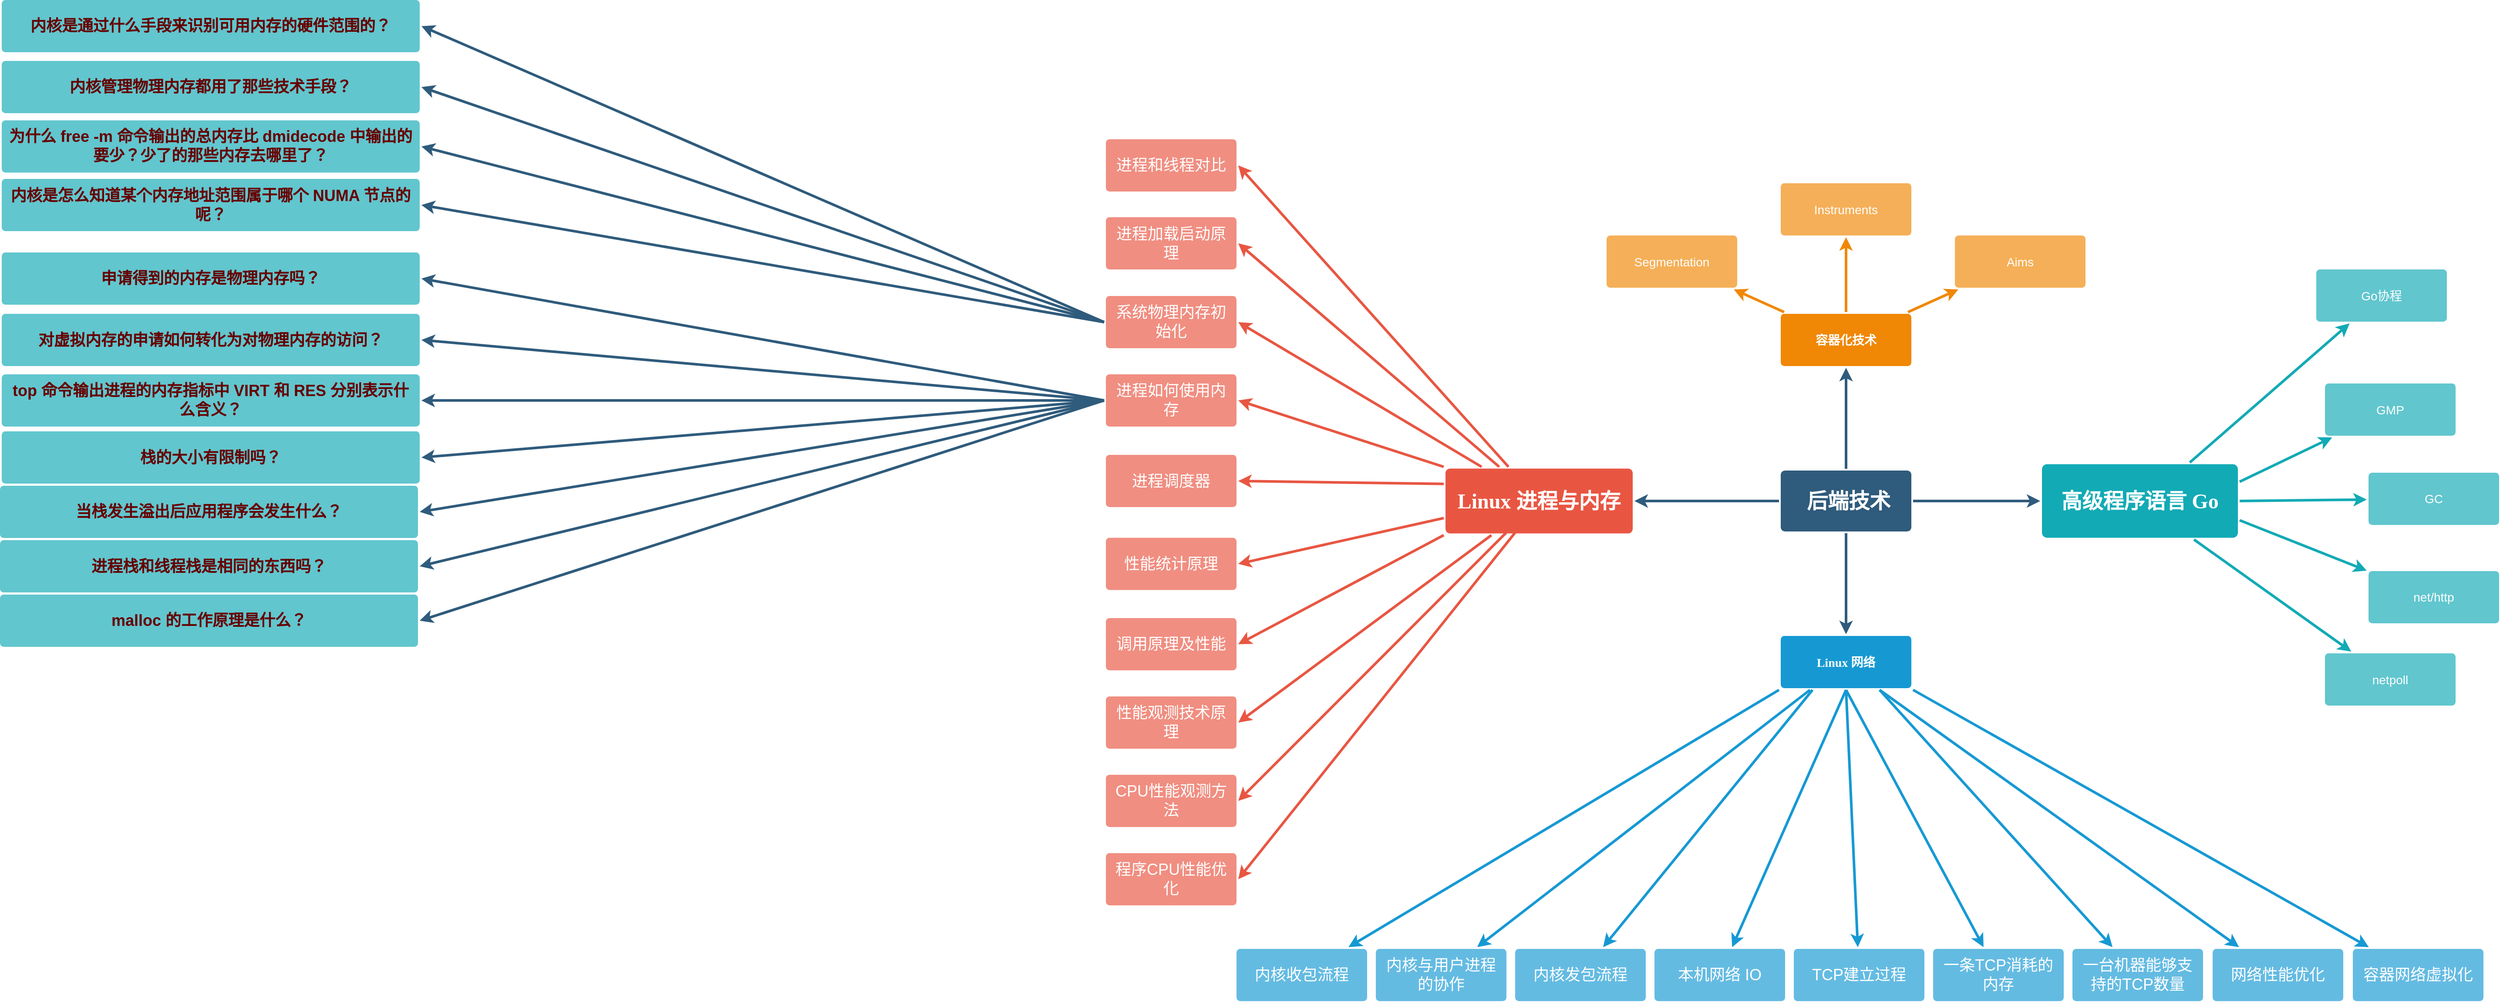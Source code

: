 <mxfile version="25.0.3">
  <diagram id="6a731a19-8d31-9384-78a2-239565b7b9f0" name="Page-1">
    <mxGraphModel dx="4913" dy="2035" grid="1" gridSize="10" guides="1" tooltips="1" connect="1" arrows="1" fold="1" page="1" pageScale="1" pageWidth="1169" pageHeight="827" background="none" math="0" shadow="0">
      <root>
        <mxCell id="0" />
        <mxCell id="1" parent="0" />
        <mxCell id="1745" value="" style="edgeStyle=none;rounded=0;jumpStyle=none;html=1;shadow=0;labelBackgroundColor=none;startArrow=none;startFill=0;endArrow=classic;endFill=1;jettySize=auto;orthogonalLoop=1;strokeColor=#2F5B7C;strokeWidth=3;fontFamily=Helvetica;fontSize=16;fontColor=#23445D;spacing=5;" parent="1" source="1749" target="1764" edge="1">
          <mxGeometry relative="1" as="geometry" />
        </mxCell>
        <mxCell id="1746" value="" style="edgeStyle=none;rounded=0;jumpStyle=none;html=1;shadow=0;labelBackgroundColor=none;startArrow=none;startFill=0;endArrow=classic;endFill=1;jettySize=auto;orthogonalLoop=1;strokeColor=#2F5B7C;strokeWidth=3;fontFamily=Helvetica;fontSize=16;fontColor=#23445D;spacing=5;" parent="1" source="1749" target="1771" edge="1">
          <mxGeometry relative="1" as="geometry" />
        </mxCell>
        <mxCell id="1747" value="" style="edgeStyle=none;rounded=0;jumpStyle=none;html=1;shadow=0;labelBackgroundColor=none;startArrow=none;startFill=0;endArrow=classic;endFill=1;jettySize=auto;orthogonalLoop=1;strokeColor=#2F5B7C;strokeWidth=3;fontFamily=Helvetica;fontSize=16;fontColor=#23445D;spacing=5;" parent="1" source="1749" target="1760" edge="1">
          <mxGeometry relative="1" as="geometry" />
        </mxCell>
        <mxCell id="1748" value="" style="edgeStyle=none;rounded=0;jumpStyle=none;html=1;shadow=0;labelBackgroundColor=none;startArrow=none;startFill=0;endArrow=classic;endFill=1;jettySize=auto;orthogonalLoop=1;strokeColor=#2F5B7C;strokeWidth=3;fontFamily=Helvetica;fontSize=16;fontColor=#23445D;spacing=5;" parent="1" source="1749" target="1753" edge="1">
          <mxGeometry relative="1" as="geometry" />
        </mxCell>
        <mxCell id="1749" value="&lt;span style=&quot;font-family: Tahoma; text-wrap-mode: nowrap;&quot;&gt;&lt;font style=&quot;font-size: 24px;&quot;&gt;&amp;nbsp;后端技术&lt;/font&gt;&lt;/span&gt;" style="rounded=1;whiteSpace=wrap;html=1;shadow=0;labelBackgroundColor=none;strokeColor=none;strokeWidth=3;fillColor=#2F5B7C;fontFamily=Helvetica;fontSize=16;fontColor=#FFFFFF;align=center;fontStyle=1;spacing=5;arcSize=7;perimeterSpacing=2;" parent="1" vertex="1">
          <mxGeometry x="495" y="380.5" width="150" height="70" as="geometry" />
        </mxCell>
        <mxCell id="1750" value="" style="edgeStyle=none;rounded=1;jumpStyle=none;html=1;shadow=0;labelBackgroundColor=none;startArrow=none;startFill=0;jettySize=auto;orthogonalLoop=1;strokeColor=#E85642;strokeWidth=3;fontFamily=Helvetica;fontSize=14;fontColor=#FFFFFF;spacing=5;fontStyle=1;fillColor=#b0e3e6;entryX=1;entryY=0.5;entryDx=0;entryDy=0;" parent="1" source="1753" target="1756" edge="1">
          <mxGeometry relative="1" as="geometry" />
        </mxCell>
        <mxCell id="1751" value="" style="edgeStyle=none;rounded=1;jumpStyle=none;html=1;shadow=0;labelBackgroundColor=none;startArrow=none;startFill=0;jettySize=auto;orthogonalLoop=1;strokeColor=#E85642;strokeWidth=3;fontFamily=Helvetica;fontSize=14;fontColor=#FFFFFF;spacing=5;fontStyle=1;fillColor=#b0e3e6;entryX=1;entryY=0.5;entryDx=0;entryDy=0;" parent="1" source="1753" target="1755" edge="1">
          <mxGeometry relative="1" as="geometry" />
        </mxCell>
        <mxCell id="1752" value="" style="edgeStyle=none;rounded=1;jumpStyle=none;html=1;shadow=0;labelBackgroundColor=none;startArrow=none;startFill=0;jettySize=auto;orthogonalLoop=1;strokeColor=#E85642;strokeWidth=3;fontFamily=Helvetica;fontSize=14;fontColor=#FFFFFF;spacing=5;fontStyle=1;fillColor=#b0e3e6;entryX=1;entryY=0.5;entryDx=0;entryDy=0;" parent="1" source="1753" target="1754" edge="1">
          <mxGeometry relative="1" as="geometry" />
        </mxCell>
        <mxCell id="1753" value="&lt;span style=&quot;font-family: Tahoma; text-wrap-mode: nowrap;&quot;&gt;&lt;font style=&quot;font-size: 24px;&quot;&gt;Linux 进程与内存&lt;/font&gt;&lt;/span&gt;" style="rounded=1;whiteSpace=wrap;html=1;shadow=0;labelBackgroundColor=none;strokeColor=none;strokeWidth=3;fillColor=#e85642;fontFamily=Helvetica;fontSize=14;fontColor=#FFFFFF;align=center;spacing=5;fontStyle=1;arcSize=7;perimeterSpacing=2;" parent="1" vertex="1">
          <mxGeometry x="110" y="378.25" width="215" height="74.5" as="geometry" />
        </mxCell>
        <mxCell id="1754" value="&lt;font style=&quot;font-size: 18px;&quot;&gt;系统物理内存初始化&lt;/font&gt;" style="rounded=1;whiteSpace=wrap;html=1;shadow=0;labelBackgroundColor=none;strokeColor=none;strokeWidth=3;fillColor=#f08e81;fontFamily=Helvetica;fontSize=14;fontColor=#FFFFFF;align=center;spacing=5;fontStyle=0;arcSize=7;perimeterSpacing=2;" parent="1" vertex="1">
          <mxGeometry x="-280" y="180" width="150" height="60" as="geometry" />
        </mxCell>
        <mxCell id="1755" value="&lt;font style=&quot;font-size: 18px;&quot;&gt;进程加载启动原理&lt;/font&gt;" style="rounded=1;whiteSpace=wrap;html=1;shadow=0;labelBackgroundColor=none;strokeColor=none;strokeWidth=3;fillColor=#f08e81;fontFamily=Helvetica;fontSize=14;fontColor=#FFFFFF;align=center;spacing=5;fontStyle=0;arcSize=7;perimeterSpacing=2;" parent="1" vertex="1">
          <mxGeometry x="-280" y="89.5" width="150" height="60" as="geometry" />
        </mxCell>
        <mxCell id="1756" value="&lt;font style=&quot;font-size: 18px;&quot;&gt;进程和线程对比&lt;/font&gt;" style="rounded=1;whiteSpace=wrap;html=1;shadow=0;labelBackgroundColor=none;strokeColor=none;strokeWidth=3;fillColor=#f08e81;fontFamily=Helvetica;fontSize=14;fontColor=#FFFFFF;align=center;spacing=5;fontStyle=0;arcSize=7;perimeterSpacing=2;" parent="1" vertex="1">
          <mxGeometry x="-280" width="150" height="60" as="geometry" />
        </mxCell>
        <mxCell id="1757" value="" style="edgeStyle=none;rounded=0;jumpStyle=none;html=1;shadow=0;labelBackgroundColor=none;startArrow=none;startFill=0;endArrow=classic;endFill=1;jettySize=auto;orthogonalLoop=1;strokeColor=#1699D3;strokeWidth=3;fontFamily=Helvetica;fontSize=14;fontColor=#FFFFFF;spacing=5;exitX=0;exitY=1;exitDx=0;exitDy=0;" parent="1" source="1760" target="1763" edge="1">
          <mxGeometry relative="1" as="geometry" />
        </mxCell>
        <mxCell id="1758" value="" style="edgeStyle=none;rounded=0;jumpStyle=none;html=1;shadow=0;labelBackgroundColor=none;startArrow=none;startFill=0;endArrow=classic;endFill=1;jettySize=auto;orthogonalLoop=1;strokeColor=#1699D3;strokeWidth=3;fontFamily=Helvetica;fontSize=14;fontColor=#FFFFFF;spacing=5;" parent="1" source="1760" target="1762" edge="1">
          <mxGeometry relative="1" as="geometry" />
        </mxCell>
        <mxCell id="1759" value="" style="edgeStyle=none;rounded=0;jumpStyle=none;html=1;shadow=0;labelBackgroundColor=none;startArrow=none;startFill=0;endArrow=classic;endFill=1;jettySize=auto;orthogonalLoop=1;strokeColor=#1699D3;strokeWidth=3;fontFamily=Helvetica;fontSize=14;fontColor=#FFFFFF;spacing=5;exitX=0.25;exitY=1;exitDx=0;exitDy=0;" parent="1" source="1760" target="1761" edge="1">
          <mxGeometry relative="1" as="geometry" />
        </mxCell>
        <mxCell id="1760" value="&lt;span style=&quot;font-family: Tahoma; text-wrap-mode: nowrap;&quot;&gt;Linux 网络&lt;/span&gt;" style="rounded=1;whiteSpace=wrap;html=1;shadow=0;labelBackgroundColor=none;strokeColor=none;strokeWidth=3;fillColor=#1699d3;fontFamily=Helvetica;fontSize=14;fontColor=#FFFFFF;align=center;spacing=5;fontStyle=1;arcSize=7;perimeterSpacing=2;" parent="1" vertex="1">
          <mxGeometry x="495" y="570.5" width="150" height="60" as="geometry" />
        </mxCell>
        <mxCell id="1761" value="&lt;span style=&quot;font-size: 18px;&quot;&gt;内核发包流程&lt;/span&gt;" style="rounded=1;whiteSpace=wrap;html=1;shadow=0;labelBackgroundColor=none;strokeColor=none;strokeWidth=3;fillColor=#64bbe2;fontFamily=Helvetica;fontSize=14;fontColor=#FFFFFF;align=center;spacing=5;arcSize=7;perimeterSpacing=2;" parent="1" vertex="1">
          <mxGeometry x="190" y="930" width="150" height="60" as="geometry" />
        </mxCell>
        <mxCell id="1762" value="&lt;font style=&quot;font-size: 18px;&quot;&gt;内核与用户进程的协作&lt;/font&gt;" style="rounded=1;whiteSpace=wrap;html=1;shadow=0;labelBackgroundColor=none;strokeColor=none;strokeWidth=3;fillColor=#64bbe2;fontFamily=Helvetica;fontSize=14;fontColor=#FFFFFF;align=center;spacing=5;arcSize=7;perimeterSpacing=2;" parent="1" vertex="1">
          <mxGeometry x="30" y="930" width="150" height="60" as="geometry" />
        </mxCell>
        <mxCell id="1763" value="&lt;span style=&quot;font-size: 18px;&quot;&gt;内核收包流程&lt;/span&gt;" style="rounded=1;whiteSpace=wrap;html=1;shadow=0;labelBackgroundColor=none;strokeColor=none;strokeWidth=3;fillColor=#64bbe2;fontFamily=Helvetica;fontSize=14;fontColor=#FFFFFF;align=center;spacing=5;arcSize=7;perimeterSpacing=2;" parent="1" vertex="1">
          <mxGeometry x="-130" y="930" width="150" height="60" as="geometry" />
        </mxCell>
        <mxCell id="1764" value="&lt;span style=&quot;font-family: Tahoma; text-wrap-mode: nowrap;&quot;&gt;容器化技术&lt;/span&gt;" style="rounded=1;whiteSpace=wrap;html=1;shadow=0;labelBackgroundColor=none;strokeColor=none;strokeWidth=3;fillColor=#F08705;fontFamily=Helvetica;fontSize=14;fontColor=#FFFFFF;align=center;spacing=5;fontStyle=1;arcSize=7;perimeterSpacing=2;" parent="1" vertex="1">
          <mxGeometry x="495" y="200.5" width="150" height="60" as="geometry" />
        </mxCell>
        <mxCell id="1765" value="Aims&lt;br&gt;" style="rounded=1;whiteSpace=wrap;html=1;shadow=0;labelBackgroundColor=none;strokeColor=none;strokeWidth=3;fillColor=#f5af58;fontFamily=Helvetica;fontSize=14;fontColor=#FFFFFF;align=center;spacing=5;arcSize=7;perimeterSpacing=2;" parent="1" vertex="1">
          <mxGeometry x="695" y="110.5" width="150" height="60" as="geometry" />
        </mxCell>
        <mxCell id="1766" value="" style="edgeStyle=none;rounded=0;jumpStyle=none;html=1;shadow=0;labelBackgroundColor=none;startArrow=none;startFill=0;endArrow=classic;endFill=1;jettySize=auto;orthogonalLoop=1;strokeColor=#F08705;strokeWidth=3;fontFamily=Helvetica;fontSize=14;fontColor=#FFFFFF;spacing=5;" parent="1" source="1764" target="1765" edge="1">
          <mxGeometry relative="1" as="geometry" />
        </mxCell>
        <mxCell id="1767" value="Instruments" style="rounded=1;whiteSpace=wrap;html=1;shadow=0;labelBackgroundColor=none;strokeColor=none;strokeWidth=3;fillColor=#f5af58;fontFamily=Helvetica;fontSize=14;fontColor=#FFFFFF;align=center;spacing=5;arcSize=7;perimeterSpacing=2;" parent="1" vertex="1">
          <mxGeometry x="495" y="50.5" width="150" height="60" as="geometry" />
        </mxCell>
        <mxCell id="1768" value="" style="edgeStyle=none;rounded=0;jumpStyle=none;html=1;shadow=0;labelBackgroundColor=none;startArrow=none;startFill=0;endArrow=classic;endFill=1;jettySize=auto;orthogonalLoop=1;strokeColor=#F08705;strokeWidth=3;fontFamily=Helvetica;fontSize=14;fontColor=#FFFFFF;spacing=5;" parent="1" source="1764" target="1767" edge="1">
          <mxGeometry relative="1" as="geometry" />
        </mxCell>
        <mxCell id="1769" value="Segmentation" style="rounded=1;whiteSpace=wrap;html=1;shadow=0;labelBackgroundColor=none;strokeColor=none;strokeWidth=3;fillColor=#f5af58;fontFamily=Helvetica;fontSize=14;fontColor=#FFFFFF;align=center;spacing=5;arcSize=7;perimeterSpacing=2;" parent="1" vertex="1">
          <mxGeometry x="295" y="110.5" width="150" height="60" as="geometry" />
        </mxCell>
        <mxCell id="1770" value="" style="edgeStyle=none;rounded=0;jumpStyle=none;html=1;shadow=0;labelBackgroundColor=none;startArrow=none;startFill=0;endArrow=classic;endFill=1;jettySize=auto;orthogonalLoop=1;strokeColor=#F08705;strokeWidth=3;fontFamily=Helvetica;fontSize=14;fontColor=#FFFFFF;spacing=5;" parent="1" source="1764" target="1769" edge="1">
          <mxGeometry relative="1" as="geometry" />
        </mxCell>
        <mxCell id="1771" value="&lt;span style=&quot;font-family: Tahoma; text-wrap-mode: nowrap;&quot;&gt;&lt;font style=&quot;font-size: 24px;&quot;&gt;高级程序语言 Go&lt;/font&gt;&lt;/span&gt;" style="rounded=1;whiteSpace=wrap;html=1;shadow=0;labelBackgroundColor=none;strokeColor=none;strokeWidth=3;fillColor=#12aab5;fontFamily=Helvetica;fontSize=14;fontColor=#FFFFFF;align=center;spacing=5;fontStyle=1;arcSize=7;perimeterSpacing=2;" parent="1" vertex="1">
          <mxGeometry x="795" y="373.25" width="225" height="84.5" as="geometry" />
        </mxCell>
        <mxCell id="1772" value="netpoll" style="rounded=1;whiteSpace=wrap;html=1;shadow=0;labelBackgroundColor=none;strokeColor=none;strokeWidth=3;fillColor=#61c6ce;fontFamily=Helvetica;fontSize=14;fontColor=#FFFFFF;align=center;spacing=5;fontStyle=0;arcSize=7;perimeterSpacing=2;" parent="1" vertex="1">
          <mxGeometry x="1120" y="590.5" width="150" height="60" as="geometry" />
        </mxCell>
        <mxCell id="1773" value="" style="edgeStyle=none;rounded=1;jumpStyle=none;html=1;shadow=0;labelBackgroundColor=none;startArrow=none;startFill=0;jettySize=auto;orthogonalLoop=1;strokeColor=#12AAB5;strokeWidth=3;fontFamily=Helvetica;fontSize=14;fontColor=#FFFFFF;spacing=5;fontStyle=1;fillColor=#b0e3e6;" parent="1" source="1771" target="1772" edge="1">
          <mxGeometry relative="1" as="geometry" />
        </mxCell>
        <mxCell id="1774" value="net/http" style="rounded=1;whiteSpace=wrap;html=1;shadow=0;labelBackgroundColor=none;strokeColor=none;strokeWidth=3;fillColor=#61c6ce;fontFamily=Helvetica;fontSize=14;fontColor=#FFFFFF;align=center;spacing=5;fontStyle=0;arcSize=7;perimeterSpacing=2;" parent="1" vertex="1">
          <mxGeometry x="1170" y="496" width="150" height="60" as="geometry" />
        </mxCell>
        <mxCell id="1775" value="" style="edgeStyle=none;rounded=1;jumpStyle=none;html=1;shadow=0;labelBackgroundColor=none;startArrow=none;startFill=0;jettySize=auto;orthogonalLoop=1;strokeColor=#12AAB5;strokeWidth=3;fontFamily=Helvetica;fontSize=14;fontColor=#FFFFFF;spacing=5;fontStyle=1;fillColor=#b0e3e6;exitX=1;exitY=0.75;exitDx=0;exitDy=0;" parent="1" source="1771" target="1774" edge="1">
          <mxGeometry relative="1" as="geometry">
            <mxPoint x="1122.0" y="494.926" as="sourcePoint" />
          </mxGeometry>
        </mxCell>
        <mxCell id="1776" value="GC" style="rounded=1;whiteSpace=wrap;html=1;shadow=0;labelBackgroundColor=none;strokeColor=none;strokeWidth=3;fillColor=#61c6ce;fontFamily=Helvetica;fontSize=14;fontColor=#FFFFFF;align=center;spacing=5;fontStyle=0;arcSize=7;perimeterSpacing=2;" parent="1" vertex="1">
          <mxGeometry x="1170" y="383" width="150" height="60" as="geometry" />
        </mxCell>
        <mxCell id="1777" value="" style="edgeStyle=none;rounded=1;jumpStyle=none;html=1;shadow=0;labelBackgroundColor=none;startArrow=none;startFill=0;jettySize=auto;orthogonalLoop=1;strokeColor=#12AAB5;strokeWidth=3;fontFamily=Helvetica;fontSize=14;fontColor=#FFFFFF;spacing=5;fontStyle=1;fillColor=#b0e3e6;exitX=1;exitY=0.5;exitDx=0;exitDy=0;" parent="1" source="1771" target="1776" edge="1">
          <mxGeometry relative="1" as="geometry">
            <mxPoint x="1122.0" y="437.074" as="sourcePoint" />
          </mxGeometry>
        </mxCell>
        <mxCell id="1778" value="GMP" style="rounded=1;whiteSpace=wrap;html=1;shadow=0;labelBackgroundColor=none;strokeColor=none;strokeWidth=3;fillColor=#61c6ce;fontFamily=Helvetica;fontSize=14;fontColor=#FFFFFF;align=center;spacing=5;fontStyle=0;arcSize=7;perimeterSpacing=2;" parent="1" vertex="1">
          <mxGeometry x="1120" y="280.5" width="150" height="60" as="geometry" />
        </mxCell>
        <mxCell id="1779" value="" style="edgeStyle=none;rounded=1;jumpStyle=none;html=1;shadow=0;labelBackgroundColor=none;startArrow=none;startFill=0;jettySize=auto;orthogonalLoop=1;strokeColor=#12AAB5;strokeWidth=3;fontFamily=Helvetica;fontSize=14;fontColor=#FFFFFF;spacing=5;fontStyle=1;fillColor=#b0e3e6;exitX=1;exitY=0.25;exitDx=0;exitDy=0;" parent="1" source="1771" target="1778" edge="1">
          <mxGeometry relative="1" as="geometry" />
        </mxCell>
        <mxCell id="ZJ1f1XoCF6sj-RpURzjW-1779" value="&lt;font style=&quot;font-size: 18px;&quot;&gt;进程如何使用内存&lt;/font&gt;" style="rounded=1;whiteSpace=wrap;html=1;shadow=0;labelBackgroundColor=none;strokeColor=none;strokeWidth=3;fillColor=#f08e81;fontFamily=Helvetica;fontSize=14;fontColor=#FFFFFF;align=center;spacing=5;fontStyle=0;arcSize=7;perimeterSpacing=2;" parent="1" vertex="1">
          <mxGeometry x="-280" y="270" width="150" height="60" as="geometry" />
        </mxCell>
        <mxCell id="ZJ1f1XoCF6sj-RpURzjW-1781" value="" style="edgeStyle=none;rounded=1;jumpStyle=none;html=1;shadow=0;labelBackgroundColor=none;startArrow=none;startFill=0;jettySize=auto;orthogonalLoop=1;strokeColor=#E85642;strokeWidth=3;fontFamily=Helvetica;fontSize=14;fontColor=#FFFFFF;spacing=5;fontStyle=1;fillColor=#b0e3e6;entryX=1;entryY=0.5;entryDx=0;entryDy=0;exitX=0;exitY=0;exitDx=0;exitDy=0;" parent="1" source="1753" target="ZJ1f1XoCF6sj-RpURzjW-1779" edge="1">
          <mxGeometry relative="1" as="geometry">
            <mxPoint x="103.0" y="388" as="sourcePoint" />
            <mxPoint x="52" y="386.5" as="targetPoint" />
          </mxGeometry>
        </mxCell>
        <mxCell id="ZJ1f1XoCF6sj-RpURzjW-1782" value="&lt;font style=&quot;font-size: 18px;&quot;&gt;进程调度器&lt;/font&gt;" style="rounded=1;whiteSpace=wrap;html=1;shadow=0;labelBackgroundColor=none;strokeColor=none;strokeWidth=3;fillColor=#f08e81;fontFamily=Helvetica;fontSize=14;fontColor=#FFFFFF;align=center;spacing=5;fontStyle=0;arcSize=7;perimeterSpacing=2;" parent="1" vertex="1">
          <mxGeometry x="-280" y="362.5" width="150" height="60" as="geometry" />
        </mxCell>
        <mxCell id="ZJ1f1XoCF6sj-RpURzjW-1783" value="" style="edgeStyle=none;rounded=1;jumpStyle=none;html=1;shadow=0;labelBackgroundColor=none;startArrow=none;startFill=0;jettySize=auto;orthogonalLoop=1;strokeColor=#E85642;strokeWidth=3;fontFamily=Helvetica;fontSize=14;fontColor=#FFFFFF;spacing=5;fontStyle=1;fillColor=#b0e3e6;entryX=1;entryY=0.5;entryDx=0;entryDy=0;exitX=0;exitY=0.25;exitDx=0;exitDy=0;" parent="1" source="1753" target="ZJ1f1XoCF6sj-RpURzjW-1782" edge="1">
          <mxGeometry relative="1" as="geometry">
            <mxPoint x="103.0" y="407.625" as="sourcePoint" />
            <mxPoint x="52" y="483.5" as="targetPoint" />
          </mxGeometry>
        </mxCell>
        <mxCell id="ZJ1f1XoCF6sj-RpURzjW-1784" value="&lt;font style=&quot;font-size: 18px;&quot;&gt;性能统计原理&lt;/font&gt;" style="rounded=1;whiteSpace=wrap;html=1;shadow=0;labelBackgroundColor=none;strokeColor=none;strokeWidth=3;fillColor=#f08e81;fontFamily=Helvetica;fontSize=14;fontColor=#FFFFFF;align=center;spacing=5;fontStyle=0;arcSize=7;perimeterSpacing=2;" parent="1" vertex="1">
          <mxGeometry x="-280" y="457.75" width="150" height="60" as="geometry" />
        </mxCell>
        <mxCell id="ZJ1f1XoCF6sj-RpURzjW-1785" value="" style="edgeStyle=none;rounded=1;jumpStyle=none;html=1;shadow=0;labelBackgroundColor=none;startArrow=none;startFill=0;jettySize=auto;orthogonalLoop=1;strokeColor=#E85642;strokeWidth=3;fontFamily=Helvetica;fontSize=14;fontColor=#FFFFFF;spacing=5;fontStyle=1;fillColor=#b0e3e6;entryX=1;entryY=0.5;entryDx=0;entryDy=0;exitX=0;exitY=0.75;exitDx=0;exitDy=0;" parent="1" source="1753" target="ZJ1f1XoCF6sj-RpURzjW-1784" edge="1">
          <mxGeometry relative="1" as="geometry">
            <mxPoint x="103.0" y="446.875" as="sourcePoint" />
            <mxPoint x="52" y="573" as="targetPoint" />
          </mxGeometry>
        </mxCell>
        <mxCell id="ZJ1f1XoCF6sj-RpURzjW-1786" value="&lt;font style=&quot;font-size: 18px;&quot;&gt;调用原理及性能&lt;/font&gt;" style="rounded=1;whiteSpace=wrap;html=1;shadow=0;labelBackgroundColor=none;strokeColor=none;strokeWidth=3;fillColor=#f08e81;fontFamily=Helvetica;fontSize=14;fontColor=#FFFFFF;align=center;spacing=5;fontStyle=0;arcSize=7;perimeterSpacing=2;" parent="1" vertex="1">
          <mxGeometry x="-280" y="550" width="150" height="60" as="geometry" />
        </mxCell>
        <mxCell id="ZJ1f1XoCF6sj-RpURzjW-1787" value="" style="edgeStyle=none;rounded=1;jumpStyle=none;html=1;shadow=0;labelBackgroundColor=none;startArrow=none;startFill=0;jettySize=auto;orthogonalLoop=1;strokeColor=#E85642;strokeWidth=3;fontFamily=Helvetica;fontSize=14;fontColor=#FFFFFF;spacing=5;fontStyle=1;fillColor=#b0e3e6;entryX=1;entryY=0.5;entryDx=0;entryDy=0;exitX=0;exitY=1;exitDx=0;exitDy=0;" parent="1" source="1753" target="ZJ1f1XoCF6sj-RpURzjW-1786" edge="1">
          <mxGeometry relative="1" as="geometry">
            <mxPoint x="213" y="692.5" as="sourcePoint" />
            <mxPoint x="162" y="653.5" as="targetPoint" />
          </mxGeometry>
        </mxCell>
        <mxCell id="ZJ1f1XoCF6sj-RpURzjW-1788" value="&lt;font style=&quot;font-size: 18px;&quot;&gt;性能观测技术原理&lt;/font&gt;" style="rounded=1;whiteSpace=wrap;html=1;shadow=0;labelBackgroundColor=none;strokeColor=none;strokeWidth=3;fillColor=#f08e81;fontFamily=Helvetica;fontSize=14;fontColor=#FFFFFF;align=center;spacing=5;fontStyle=0;arcSize=7;perimeterSpacing=2;" parent="1" vertex="1">
          <mxGeometry x="-280" y="640" width="150" height="60" as="geometry" />
        </mxCell>
        <mxCell id="ZJ1f1XoCF6sj-RpURzjW-1789" value="" style="edgeStyle=none;rounded=1;jumpStyle=none;html=1;shadow=0;labelBackgroundColor=none;startArrow=none;startFill=0;jettySize=auto;orthogonalLoop=1;strokeColor=#E85642;strokeWidth=3;fontFamily=Helvetica;fontSize=14;fontColor=#FFFFFF;spacing=5;fontStyle=1;fillColor=#b0e3e6;entryX=1;entryY=0.5;entryDx=0;entryDy=0;exitX=0.25;exitY=1;exitDx=0;exitDy=0;" parent="1" source="1753" target="ZJ1f1XoCF6sj-RpURzjW-1788" edge="1">
          <mxGeometry relative="1" as="geometry">
            <mxPoint x="213" y="779" as="sourcePoint" />
            <mxPoint x="162" y="740" as="targetPoint" />
          </mxGeometry>
        </mxCell>
        <mxCell id="ZJ1f1XoCF6sj-RpURzjW-1790" value="&lt;font style=&quot;font-size: 18px;&quot;&gt;CPU性能观测方法&lt;/font&gt;" style="rounded=1;whiteSpace=wrap;html=1;shadow=0;labelBackgroundColor=none;strokeColor=none;strokeWidth=3;fillColor=#f08e81;fontFamily=Helvetica;fontSize=14;fontColor=#FFFFFF;align=center;spacing=5;fontStyle=0;arcSize=7;perimeterSpacing=2;" parent="1" vertex="1">
          <mxGeometry x="-280" y="730" width="150" height="60" as="geometry" />
        </mxCell>
        <mxCell id="ZJ1f1XoCF6sj-RpURzjW-1791" value="" style="edgeStyle=none;rounded=1;jumpStyle=none;html=1;shadow=0;labelBackgroundColor=none;startArrow=none;startFill=0;jettySize=auto;orthogonalLoop=1;strokeColor=#E85642;strokeWidth=3;fontFamily=Helvetica;fontSize=14;fontColor=#FFFFFF;spacing=5;fontStyle=1;fillColor=#b0e3e6;entryX=1;entryY=0.5;entryDx=0;entryDy=0;exitX=0.331;exitY=0.953;exitDx=0;exitDy=0;exitPerimeter=0;" parent="1" source="1753" target="ZJ1f1XoCF6sj-RpURzjW-1790" edge="1">
          <mxGeometry relative="1" as="geometry">
            <mxPoint x="252" y="540" as="sourcePoint" />
            <mxPoint x="162" y="832" as="targetPoint" />
          </mxGeometry>
        </mxCell>
        <mxCell id="ZJ1f1XoCF6sj-RpURzjW-1792" value="&lt;font style=&quot;font-size: 18px;&quot;&gt;程序CPU性能优化&lt;/font&gt;" style="rounded=1;whiteSpace=wrap;html=1;shadow=0;labelBackgroundColor=none;strokeColor=none;strokeWidth=3;fillColor=#f08e81;fontFamily=Helvetica;fontSize=14;fontColor=#FFFFFF;align=center;spacing=5;fontStyle=0;arcSize=7;perimeterSpacing=2;" parent="1" vertex="1">
          <mxGeometry x="-280" y="820" width="150" height="60" as="geometry" />
        </mxCell>
        <mxCell id="ZJ1f1XoCF6sj-RpURzjW-1793" value="" style="edgeStyle=none;rounded=1;jumpStyle=none;html=1;shadow=0;labelBackgroundColor=none;startArrow=none;startFill=0;jettySize=auto;orthogonalLoop=1;strokeColor=#E85642;strokeWidth=3;fontFamily=Helvetica;fontSize=14;fontColor=#FFFFFF;spacing=5;fontStyle=1;fillColor=#b0e3e6;entryX=1;entryY=0.5;entryDx=0;entryDy=0;exitX=0.377;exitY=0.953;exitDx=0;exitDy=0;exitPerimeter=0;" parent="1" source="1753" target="ZJ1f1XoCF6sj-RpURzjW-1792" edge="1">
          <mxGeometry relative="1" as="geometry">
            <mxPoint x="252" y="630.5" as="sourcePoint" />
            <mxPoint x="162" y="922.5" as="targetPoint" />
          </mxGeometry>
        </mxCell>
        <mxCell id="ZJ1f1XoCF6sj-RpURzjW-1794" value="Go协程" style="rounded=1;whiteSpace=wrap;html=1;shadow=0;labelBackgroundColor=none;strokeColor=none;strokeWidth=3;fillColor=#61c6ce;fontFamily=Helvetica;fontSize=14;fontColor=#FFFFFF;align=center;spacing=5;fontStyle=0;arcSize=7;perimeterSpacing=2;" parent="1" vertex="1">
          <mxGeometry x="1110" y="149.5" width="150" height="60" as="geometry" />
        </mxCell>
        <mxCell id="ZJ1f1XoCF6sj-RpURzjW-1795" value="" style="edgeStyle=none;rounded=1;jumpStyle=none;html=1;shadow=0;labelBackgroundColor=none;startArrow=none;startFill=0;jettySize=auto;orthogonalLoop=1;strokeColor=#12AAB5;strokeWidth=3;fontFamily=Helvetica;fontSize=14;fontColor=#FFFFFF;spacing=5;fontStyle=1;fillColor=#b0e3e6;exitX=0.75;exitY=0;exitDx=0;exitDy=0;" parent="1" source="1771" target="ZJ1f1XoCF6sj-RpURzjW-1794" edge="1">
          <mxGeometry relative="1" as="geometry">
            <mxPoint x="933" y="270.25" as="sourcePoint" />
          </mxGeometry>
        </mxCell>
        <mxCell id="ILHmAHJswd_FLpNGtU3H-1780" value="" style="edgeStyle=none;rounded=0;jumpStyle=none;html=1;shadow=0;labelBackgroundColor=none;startArrow=none;startFill=0;endArrow=classic;endFill=1;jettySize=auto;orthogonalLoop=1;strokeColor=#1699D3;strokeWidth=3;fontFamily=Helvetica;fontSize=14;fontColor=#FFFFFF;spacing=5;exitX=0.5;exitY=1;exitDx=0;exitDy=0;" parent="1" source="1760" target="ILHmAHJswd_FLpNGtU3H-1781" edge="1">
          <mxGeometry relative="1" as="geometry">
            <mxPoint x="719" y="633" as="sourcePoint" />
          </mxGeometry>
        </mxCell>
        <mxCell id="ILHmAHJswd_FLpNGtU3H-1781" value="&lt;font style=&quot;font-size: 18px;&quot;&gt;本机网络 IO&lt;/font&gt;" style="rounded=1;whiteSpace=wrap;html=1;shadow=0;labelBackgroundColor=none;strokeColor=none;strokeWidth=3;fillColor=#64bbe2;fontFamily=Helvetica;fontSize=14;fontColor=#FFFFFF;align=center;spacing=5;arcSize=7;perimeterSpacing=2;" parent="1" vertex="1">
          <mxGeometry x="350" y="930" width="150" height="60" as="geometry" />
        </mxCell>
        <mxCell id="ILHmAHJswd_FLpNGtU3H-1782" value="" style="edgeStyle=none;rounded=0;jumpStyle=none;html=1;shadow=0;labelBackgroundColor=none;startArrow=none;startFill=0;endArrow=classic;endFill=1;jettySize=auto;orthogonalLoop=1;strokeColor=#1699D3;strokeWidth=3;fontFamily=Helvetica;fontSize=14;fontColor=#FFFFFF;spacing=5;exitX=0.5;exitY=1;exitDx=0;exitDy=0;" parent="1" source="1760" target="ILHmAHJswd_FLpNGtU3H-1783" edge="1">
          <mxGeometry relative="1" as="geometry">
            <mxPoint x="869" y="633" as="sourcePoint" />
          </mxGeometry>
        </mxCell>
        <mxCell id="ILHmAHJswd_FLpNGtU3H-1783" value="&lt;font style=&quot;font-size: 18px;&quot;&gt;TCP建立过程&lt;/font&gt;" style="rounded=1;whiteSpace=wrap;html=1;shadow=0;labelBackgroundColor=none;strokeColor=none;strokeWidth=3;fillColor=#64bbe2;fontFamily=Helvetica;fontSize=14;fontColor=#FFFFFF;align=center;spacing=5;arcSize=7;perimeterSpacing=2;" parent="1" vertex="1">
          <mxGeometry x="510" y="930" width="150" height="60" as="geometry" />
        </mxCell>
        <mxCell id="ILHmAHJswd_FLpNGtU3H-1784" value="" style="edgeStyle=none;rounded=0;jumpStyle=none;html=1;shadow=0;labelBackgroundColor=none;startArrow=none;startFill=0;endArrow=classic;endFill=1;jettySize=auto;orthogonalLoop=1;strokeColor=#1699D3;strokeWidth=3;fontFamily=Helvetica;fontSize=14;fontColor=#FFFFFF;spacing=5;exitX=0.5;exitY=1;exitDx=0;exitDy=0;" parent="1" source="1760" target="ILHmAHJswd_FLpNGtU3H-1785" edge="1">
          <mxGeometry relative="1" as="geometry">
            <mxPoint x="1029" y="633" as="sourcePoint" />
          </mxGeometry>
        </mxCell>
        <mxCell id="ILHmAHJswd_FLpNGtU3H-1785" value="&lt;font style=&quot;font-size: 18px;&quot;&gt;一条TCP消耗的内存&lt;/font&gt;" style="rounded=1;whiteSpace=wrap;html=1;shadow=0;labelBackgroundColor=none;strokeColor=none;strokeWidth=3;fillColor=#64bbe2;fontFamily=Helvetica;fontSize=14;fontColor=#FFFFFF;align=center;spacing=5;arcSize=7;perimeterSpacing=2;" parent="1" vertex="1">
          <mxGeometry x="670" y="930" width="150" height="60" as="geometry" />
        </mxCell>
        <mxCell id="ILHmAHJswd_FLpNGtU3H-1786" value="" style="edgeStyle=none;rounded=0;jumpStyle=none;html=1;shadow=0;labelBackgroundColor=none;startArrow=none;startFill=0;endArrow=classic;endFill=1;jettySize=auto;orthogonalLoop=1;strokeColor=#1699D3;strokeWidth=3;fontFamily=Helvetica;fontSize=14;fontColor=#FFFFFF;spacing=5;exitX=0.75;exitY=1;exitDx=0;exitDy=0;" parent="1" source="1760" target="ILHmAHJswd_FLpNGtU3H-1787" edge="1">
          <mxGeometry relative="1" as="geometry">
            <mxPoint x="1189" y="633" as="sourcePoint" />
          </mxGeometry>
        </mxCell>
        <mxCell id="ILHmAHJswd_FLpNGtU3H-1787" value="&lt;font style=&quot;font-size: 18px;&quot;&gt;一台机器能够支持的TCP数量&lt;/font&gt;" style="rounded=1;whiteSpace=wrap;html=1;shadow=0;labelBackgroundColor=none;strokeColor=none;strokeWidth=3;fillColor=#64bbe2;fontFamily=Helvetica;fontSize=14;fontColor=#FFFFFF;align=center;spacing=5;arcSize=7;perimeterSpacing=2;" parent="1" vertex="1">
          <mxGeometry x="830" y="930" width="150" height="60" as="geometry" />
        </mxCell>
        <mxCell id="ILHmAHJswd_FLpNGtU3H-1788" value="" style="edgeStyle=none;rounded=0;jumpStyle=none;html=1;shadow=0;labelBackgroundColor=none;startArrow=none;startFill=0;endArrow=classic;endFill=1;jettySize=auto;orthogonalLoop=1;strokeColor=#1699D3;strokeWidth=3;fontFamily=Helvetica;fontSize=14;fontColor=#FFFFFF;spacing=5;exitX=0.75;exitY=1;exitDx=0;exitDy=0;" parent="1" source="1760" target="ILHmAHJswd_FLpNGtU3H-1789" edge="1">
          <mxGeometry relative="1" as="geometry">
            <mxPoint x="770" y="633" as="sourcePoint" />
          </mxGeometry>
        </mxCell>
        <mxCell id="ILHmAHJswd_FLpNGtU3H-1789" value="&lt;font style=&quot;font-size: 18px;&quot;&gt;网络性能优化&lt;/font&gt;" style="rounded=1;whiteSpace=wrap;html=1;shadow=0;labelBackgroundColor=none;strokeColor=none;strokeWidth=3;fillColor=#64bbe2;fontFamily=Helvetica;fontSize=14;fontColor=#FFFFFF;align=center;spacing=5;arcSize=7;perimeterSpacing=2;" parent="1" vertex="1">
          <mxGeometry x="991" y="930" width="150" height="60" as="geometry" />
        </mxCell>
        <mxCell id="ILHmAHJswd_FLpNGtU3H-1790" value="" style="edgeStyle=none;rounded=0;jumpStyle=none;html=1;shadow=0;labelBackgroundColor=none;startArrow=none;startFill=0;endArrow=classic;endFill=1;jettySize=auto;orthogonalLoop=1;strokeColor=#1699D3;strokeWidth=3;fontFamily=Helvetica;fontSize=14;fontColor=#FFFFFF;spacing=5;exitX=1;exitY=1;exitDx=0;exitDy=0;" parent="1" source="1760" target="ILHmAHJswd_FLpNGtU3H-1791" edge="1">
          <mxGeometry relative="1" as="geometry">
            <mxPoint x="-510" y="709.5" as="sourcePoint" />
          </mxGeometry>
        </mxCell>
        <mxCell id="ILHmAHJswd_FLpNGtU3H-1791" value="&lt;font style=&quot;font-size: 18px;&quot;&gt;容器网络虚拟化&lt;/font&gt;" style="rounded=1;whiteSpace=wrap;html=1;shadow=0;labelBackgroundColor=none;strokeColor=none;strokeWidth=3;fillColor=#64bbe2;fontFamily=Helvetica;fontSize=14;fontColor=#FFFFFF;align=center;spacing=5;arcSize=7;perimeterSpacing=2;" parent="1" vertex="1">
          <mxGeometry x="1152" y="930" width="150" height="60" as="geometry" />
        </mxCell>
        <mxCell id="ILHmAHJswd_FLpNGtU3H-1793" value="&lt;font color=&quot;#660000&quot; style=&quot;font-size: 18px;&quot;&gt;&lt;b style=&quot;&quot;&gt;内核是通过什么手段来识别可用内存的硬件范围的？&lt;/b&gt;&lt;/font&gt;" style="rounded=1;whiteSpace=wrap;html=1;shadow=0;labelBackgroundColor=none;strokeColor=none;strokeWidth=3;fillColor=#61c6ce;fontFamily=Helvetica;fontSize=14;fontColor=#FFFFFF;align=center;spacing=5;fontStyle=0;arcSize=7;perimeterSpacing=2;" parent="1" vertex="1">
          <mxGeometry x="-1548" y="-160" width="480" height="60" as="geometry" />
        </mxCell>
        <mxCell id="ILHmAHJswd_FLpNGtU3H-1794" value="&lt;span style=&quot;font-size: 18px;&quot;&gt;&lt;font style=&quot;&quot; color=&quot;#660000&quot;&gt;&lt;b&gt;内核管理物理内存都用了那些技术手段？&lt;/b&gt;&lt;/font&gt;&lt;/span&gt;" style="rounded=1;whiteSpace=wrap;html=1;shadow=0;labelBackgroundColor=none;strokeColor=none;strokeWidth=3;fillColor=#61c6ce;fontFamily=Helvetica;fontSize=14;fontColor=#FFFFFF;align=center;spacing=5;fontStyle=0;arcSize=7;perimeterSpacing=2;" parent="1" vertex="1">
          <mxGeometry x="-1548" y="-90" width="480" height="60" as="geometry" />
        </mxCell>
        <mxCell id="ILHmAHJswd_FLpNGtU3H-1795" value="&lt;font color=&quot;#660000&quot; style=&quot;font-size: 18px;&quot;&gt;&lt;b&gt;为什么 free -m 命令输出的总内存比 dmidecode 中输出的要少？少了的那些内存去哪里了？&lt;/b&gt;&lt;/font&gt;" style="rounded=1;whiteSpace=wrap;html=1;shadow=0;labelBackgroundColor=none;strokeColor=none;strokeWidth=3;fillColor=#61c6ce;fontFamily=Helvetica;fontSize=14;fontColor=#FFFFFF;align=center;spacing=5;fontStyle=0;arcSize=7;perimeterSpacing=2;" parent="1" vertex="1">
          <mxGeometry x="-1548" y="-21.75" width="480" height="60" as="geometry" />
        </mxCell>
        <mxCell id="ILHmAHJswd_FLpNGtU3H-1796" value="&lt;font color=&quot;#660000&quot;&gt;&lt;span style=&quot;font-size: 18px;&quot;&gt;&lt;b&gt;内核是怎么知道某个内存地址范围属于哪个 NUMA 节点的呢？&lt;/b&gt;&lt;/span&gt;&lt;/font&gt;" style="rounded=1;whiteSpace=wrap;html=1;shadow=0;labelBackgroundColor=none;strokeColor=none;strokeWidth=3;fillColor=#61c6ce;fontFamily=Helvetica;fontSize=14;fontColor=#FFFFFF;align=center;spacing=5;fontStyle=0;arcSize=7;perimeterSpacing=2;" parent="1" vertex="1">
          <mxGeometry x="-1548" y="45.5" width="480" height="60" as="geometry" />
        </mxCell>
        <mxCell id="ILHmAHJswd_FLpNGtU3H-1797" value="" style="edgeStyle=none;rounded=0;jumpStyle=none;html=1;shadow=0;labelBackgroundColor=none;startArrow=none;startFill=0;endArrow=classic;endFill=1;jettySize=auto;orthogonalLoop=1;strokeColor=#2F5B7C;strokeWidth=3;fontFamily=Helvetica;fontSize=16;fontColor=#23445D;spacing=5;exitX=0;exitY=0.5;exitDx=0;exitDy=0;entryX=1;entryY=0.5;entryDx=0;entryDy=0;" parent="1" source="1754" target="ILHmAHJswd_FLpNGtU3H-1793" edge="1">
          <mxGeometry relative="1" as="geometry">
            <mxPoint x="-354" y="216.5" as="sourcePoint" />
            <mxPoint x="-520" y="215.5" as="targetPoint" />
          </mxGeometry>
        </mxCell>
        <mxCell id="ILHmAHJswd_FLpNGtU3H-1798" value="" style="edgeStyle=none;rounded=0;jumpStyle=none;html=1;shadow=0;labelBackgroundColor=none;startArrow=none;startFill=0;endArrow=classic;endFill=1;jettySize=auto;orthogonalLoop=1;strokeColor=#2F5B7C;strokeWidth=3;fontFamily=Helvetica;fontSize=16;fontColor=#23445D;spacing=5;exitX=0;exitY=0.5;exitDx=0;exitDy=0;entryX=1;entryY=0.5;entryDx=0;entryDy=0;" parent="1" source="1754" target="ILHmAHJswd_FLpNGtU3H-1795" edge="1">
          <mxGeometry relative="1" as="geometry">
            <mxPoint x="-394" y="215.5" as="sourcePoint" />
            <mxPoint x="-750" y="112.5" as="targetPoint" />
          </mxGeometry>
        </mxCell>
        <mxCell id="ILHmAHJswd_FLpNGtU3H-1799" value="" style="edgeStyle=none;rounded=0;jumpStyle=none;html=1;shadow=0;labelBackgroundColor=none;startArrow=none;startFill=0;endArrow=classic;endFill=1;jettySize=auto;orthogonalLoop=1;strokeColor=#2F5B7C;strokeWidth=3;fontFamily=Helvetica;fontSize=16;fontColor=#23445D;spacing=5;exitX=0;exitY=0.5;exitDx=0;exitDy=0;entryX=1;entryY=0.5;entryDx=0;entryDy=0;" parent="1" source="1754" target="ILHmAHJswd_FLpNGtU3H-1794" edge="1">
          <mxGeometry relative="1" as="geometry">
            <mxPoint x="-262" y="230" as="sourcePoint" />
            <mxPoint x="-618" y="127" as="targetPoint" />
          </mxGeometry>
        </mxCell>
        <mxCell id="ILHmAHJswd_FLpNGtU3H-1800" value="" style="edgeStyle=none;rounded=0;jumpStyle=none;html=1;shadow=0;labelBackgroundColor=none;startArrow=none;startFill=0;endArrow=classic;endFill=1;jettySize=auto;orthogonalLoop=1;strokeColor=#2F5B7C;strokeWidth=3;fontFamily=Helvetica;fontSize=16;fontColor=#23445D;spacing=5;exitX=0;exitY=0.5;exitDx=0;exitDy=0;entryX=1;entryY=0.5;entryDx=0;entryDy=0;" parent="1" source="1754" target="ILHmAHJswd_FLpNGtU3H-1796" edge="1">
          <mxGeometry relative="1" as="geometry">
            <mxPoint x="-280" y="450.5" as="sourcePoint" />
            <mxPoint x="-636" y="347.5" as="targetPoint" />
          </mxGeometry>
        </mxCell>
        <mxCell id="2nbvDEHNfWG4uodzMMP5-1786" value="&lt;font color=&quot;#660000&quot;&gt;&lt;span style=&quot;font-size: 18px;&quot;&gt;&lt;b&gt;申请得到的内存是物理内存吗？&lt;/b&gt;&lt;/span&gt;&lt;/font&gt;" style="rounded=1;whiteSpace=wrap;html=1;shadow=0;labelBackgroundColor=none;strokeColor=none;strokeWidth=3;fillColor=#61c6ce;fontFamily=Helvetica;fontSize=14;fontColor=#FFFFFF;align=center;spacing=5;fontStyle=0;arcSize=7;perimeterSpacing=2;" vertex="1" parent="1">
          <mxGeometry x="-1548" y="130" width="480" height="60" as="geometry" />
        </mxCell>
        <mxCell id="2nbvDEHNfWG4uodzMMP5-1787" value="&lt;span style=&quot;font-size: 18px;&quot;&gt;&lt;font style=&quot;&quot; color=&quot;#660000&quot;&gt;&lt;b&gt;对虚拟内存的申请如何转化为对物理内存的访问？&lt;/b&gt;&lt;/font&gt;&lt;/span&gt;" style="rounded=1;whiteSpace=wrap;html=1;shadow=0;labelBackgroundColor=none;strokeColor=none;strokeWidth=3;fillColor=#61c6ce;fontFamily=Helvetica;fontSize=14;fontColor=#FFFFFF;align=center;spacing=5;fontStyle=0;arcSize=7;perimeterSpacing=2;" vertex="1" parent="1">
          <mxGeometry x="-1548" y="200.5" width="480" height="60" as="geometry" />
        </mxCell>
        <mxCell id="2nbvDEHNfWG4uodzMMP5-1788" value="&lt;font color=&quot;#660000&quot; style=&quot;font-size: 18px;&quot;&gt;&lt;b&gt;top 命令输出进程的内存指标中 VIRT 和 RES 分别表示什么含义？&lt;/b&gt;&lt;/font&gt;" style="rounded=1;whiteSpace=wrap;html=1;shadow=0;labelBackgroundColor=none;strokeColor=none;strokeWidth=3;fillColor=#61c6ce;fontFamily=Helvetica;fontSize=14;fontColor=#FFFFFF;align=center;spacing=5;fontStyle=0;arcSize=7;perimeterSpacing=2;" vertex="1" parent="1">
          <mxGeometry x="-1548" y="270" width="480" height="60" as="geometry" />
        </mxCell>
        <mxCell id="2nbvDEHNfWG4uodzMMP5-1789" value="&lt;font color=&quot;#660000&quot;&gt;&lt;span style=&quot;font-size: 18px;&quot;&gt;&lt;b&gt;栈的大小有限制吗？&lt;/b&gt;&lt;/span&gt;&lt;/font&gt;" style="rounded=1;whiteSpace=wrap;html=1;shadow=0;labelBackgroundColor=none;strokeColor=none;strokeWidth=3;fillColor=#61c6ce;fontFamily=Helvetica;fontSize=14;fontColor=#FFFFFF;align=center;spacing=5;fontStyle=0;arcSize=7;perimeterSpacing=2;" vertex="1" parent="1">
          <mxGeometry x="-1548" y="335.5" width="480" height="60" as="geometry" />
        </mxCell>
        <mxCell id="2nbvDEHNfWG4uodzMMP5-1790" value="" style="edgeStyle=none;rounded=0;jumpStyle=none;html=1;shadow=0;labelBackgroundColor=none;startArrow=none;startFill=0;endArrow=classic;endFill=1;jettySize=auto;orthogonalLoop=1;strokeColor=#2F5B7C;strokeWidth=3;fontFamily=Helvetica;fontSize=16;fontColor=#23445D;spacing=5;exitX=0;exitY=0.5;exitDx=0;exitDy=0;entryX=1;entryY=0.5;entryDx=0;entryDy=0;" edge="1" parent="1" target="2nbvDEHNfWG4uodzMMP5-1786" source="ZJ1f1XoCF6sj-RpURzjW-1779">
          <mxGeometry relative="1" as="geometry">
            <mxPoint x="-280" y="504" as="sourcePoint" />
            <mxPoint x="-518" y="509.5" as="targetPoint" />
          </mxGeometry>
        </mxCell>
        <mxCell id="2nbvDEHNfWG4uodzMMP5-1791" value="" style="edgeStyle=none;rounded=0;jumpStyle=none;html=1;shadow=0;labelBackgroundColor=none;startArrow=none;startFill=0;endArrow=classic;endFill=1;jettySize=auto;orthogonalLoop=1;strokeColor=#2F5B7C;strokeWidth=3;fontFamily=Helvetica;fontSize=16;fontColor=#23445D;spacing=5;entryX=1;entryY=0.5;entryDx=0;entryDy=0;" edge="1" parent="1" target="2nbvDEHNfWG4uodzMMP5-1788">
          <mxGeometry relative="1" as="geometry">
            <mxPoint x="-290" y="300" as="sourcePoint" />
            <mxPoint x="-748" y="406.5" as="targetPoint" />
          </mxGeometry>
        </mxCell>
        <mxCell id="2nbvDEHNfWG4uodzMMP5-1792" value="" style="edgeStyle=none;rounded=0;jumpStyle=none;html=1;shadow=0;labelBackgroundColor=none;startArrow=none;startFill=0;endArrow=classic;endFill=1;jettySize=auto;orthogonalLoop=1;strokeColor=#2F5B7C;strokeWidth=3;fontFamily=Helvetica;fontSize=16;fontColor=#23445D;spacing=5;exitX=0;exitY=0.5;exitDx=0;exitDy=0;entryX=1;entryY=0.5;entryDx=0;entryDy=0;" edge="1" parent="1" target="2nbvDEHNfWG4uodzMMP5-1787" source="ZJ1f1XoCF6sj-RpURzjW-1779">
          <mxGeometry relative="1" as="geometry">
            <mxPoint x="-280" y="504" as="sourcePoint" />
            <mxPoint x="-616" y="421" as="targetPoint" />
          </mxGeometry>
        </mxCell>
        <mxCell id="2nbvDEHNfWG4uodzMMP5-1793" value="" style="edgeStyle=none;rounded=0;jumpStyle=none;html=1;shadow=0;labelBackgroundColor=none;startArrow=none;startFill=0;endArrow=classic;endFill=1;jettySize=auto;orthogonalLoop=1;strokeColor=#2F5B7C;strokeWidth=3;fontFamily=Helvetica;fontSize=16;fontColor=#23445D;spacing=5;exitX=0;exitY=0.5;exitDx=0;exitDy=0;entryX=1;entryY=0.5;entryDx=0;entryDy=0;" edge="1" parent="1" target="2nbvDEHNfWG4uodzMMP5-1789" source="ZJ1f1XoCF6sj-RpURzjW-1779">
          <mxGeometry relative="1" as="geometry">
            <mxPoint x="-280" y="504" as="sourcePoint" />
            <mxPoint x="-634" y="641.5" as="targetPoint" />
          </mxGeometry>
        </mxCell>
        <mxCell id="2nbvDEHNfWG4uodzMMP5-1794" value="&lt;font color=&quot;#660000&quot;&gt;&lt;span style=&quot;font-size: 18px;&quot;&gt;&lt;b&gt;当栈发生溢出后应用程序会发生什么？&lt;/b&gt;&lt;/span&gt;&lt;/font&gt;" style="rounded=1;whiteSpace=wrap;html=1;shadow=0;labelBackgroundColor=none;strokeColor=none;strokeWidth=3;fillColor=#61c6ce;fontFamily=Helvetica;fontSize=14;fontColor=#FFFFFF;align=center;spacing=5;fontStyle=0;arcSize=7;perimeterSpacing=2;" vertex="1" parent="1">
          <mxGeometry x="-1550" y="398" width="480" height="60" as="geometry" />
        </mxCell>
        <mxCell id="2nbvDEHNfWG4uodzMMP5-1795" value="" style="edgeStyle=none;rounded=0;jumpStyle=none;html=1;shadow=0;labelBackgroundColor=none;startArrow=none;startFill=0;endArrow=classic;endFill=1;jettySize=auto;orthogonalLoop=1;strokeColor=#2F5B7C;strokeWidth=3;fontFamily=Helvetica;fontSize=16;fontColor=#23445D;spacing=5;entryX=1;entryY=0.5;entryDx=0;entryDy=0;exitX=0;exitY=0.5;exitDx=0;exitDy=0;" edge="1" parent="1" target="2nbvDEHNfWG4uodzMMP5-1794" source="ZJ1f1XoCF6sj-RpURzjW-1779">
          <mxGeometry relative="1" as="geometry">
            <mxPoint x="-284" y="300" as="sourcePoint" />
            <mxPoint x="-636" y="704" as="targetPoint" />
          </mxGeometry>
        </mxCell>
        <mxCell id="2nbvDEHNfWG4uodzMMP5-1796" value="&lt;font color=&quot;#660000&quot;&gt;&lt;span style=&quot;font-size: 18px;&quot;&gt;&lt;b&gt;malloc 的工作原理是什么？&lt;/b&gt;&lt;/span&gt;&lt;/font&gt;" style="rounded=1;whiteSpace=wrap;html=1;shadow=0;labelBackgroundColor=none;strokeColor=none;strokeWidth=3;fillColor=#61c6ce;fontFamily=Helvetica;fontSize=14;fontColor=#FFFFFF;align=center;spacing=5;fontStyle=0;arcSize=7;perimeterSpacing=2;" vertex="1" parent="1">
          <mxGeometry x="-1550" y="523" width="480" height="60" as="geometry" />
        </mxCell>
        <mxCell id="2nbvDEHNfWG4uodzMMP5-1797" value="" style="edgeStyle=none;rounded=0;jumpStyle=none;html=1;shadow=0;labelBackgroundColor=none;startArrow=none;startFill=0;endArrow=classic;endFill=1;jettySize=auto;orthogonalLoop=1;strokeColor=#2F5B7C;strokeWidth=3;fontFamily=Helvetica;fontSize=16;fontColor=#23445D;spacing=5;exitX=0;exitY=0.5;exitDx=0;exitDy=0;entryX=1;entryY=0.5;entryDx=0;entryDy=0;" edge="1" parent="1" target="2nbvDEHNfWG4uodzMMP5-1796" source="ZJ1f1XoCF6sj-RpURzjW-1779">
          <mxGeometry relative="1" as="geometry">
            <mxPoint x="-284" y="487.5" as="sourcePoint" />
            <mxPoint x="-636" y="829" as="targetPoint" />
          </mxGeometry>
        </mxCell>
        <mxCell id="2nbvDEHNfWG4uodzMMP5-1798" value="&lt;font color=&quot;#660000&quot;&gt;&lt;span style=&quot;font-size: 18px;&quot;&gt;&lt;b&gt;进程栈和线程栈是相同的东西吗？&lt;/b&gt;&lt;/span&gt;&lt;/font&gt;" style="rounded=1;whiteSpace=wrap;html=1;shadow=0;labelBackgroundColor=none;strokeColor=none;strokeWidth=3;fillColor=#61c6ce;fontFamily=Helvetica;fontSize=14;fontColor=#FFFFFF;align=center;spacing=5;fontStyle=0;arcSize=7;perimeterSpacing=2;" vertex="1" parent="1">
          <mxGeometry x="-1550" y="460.5" width="480" height="60" as="geometry" />
        </mxCell>
        <mxCell id="2nbvDEHNfWG4uodzMMP5-1799" value="" style="edgeStyle=none;rounded=0;jumpStyle=none;html=1;shadow=0;labelBackgroundColor=none;startArrow=none;startFill=0;endArrow=classic;endFill=1;jettySize=auto;orthogonalLoop=1;strokeColor=#2F5B7C;strokeWidth=3;fontFamily=Helvetica;fontSize=16;fontColor=#23445D;spacing=5;exitX=0;exitY=0.5;exitDx=0;exitDy=0;entryX=1;entryY=0.5;entryDx=0;entryDy=0;" edge="1" parent="1" target="2nbvDEHNfWG4uodzMMP5-1798" source="ZJ1f1XoCF6sj-RpURzjW-1779">
          <mxGeometry relative="1" as="geometry">
            <mxPoint x="-284" y="425" as="sourcePoint" />
            <mxPoint x="-636" y="766.5" as="targetPoint" />
          </mxGeometry>
        </mxCell>
      </root>
    </mxGraphModel>
  </diagram>
</mxfile>
